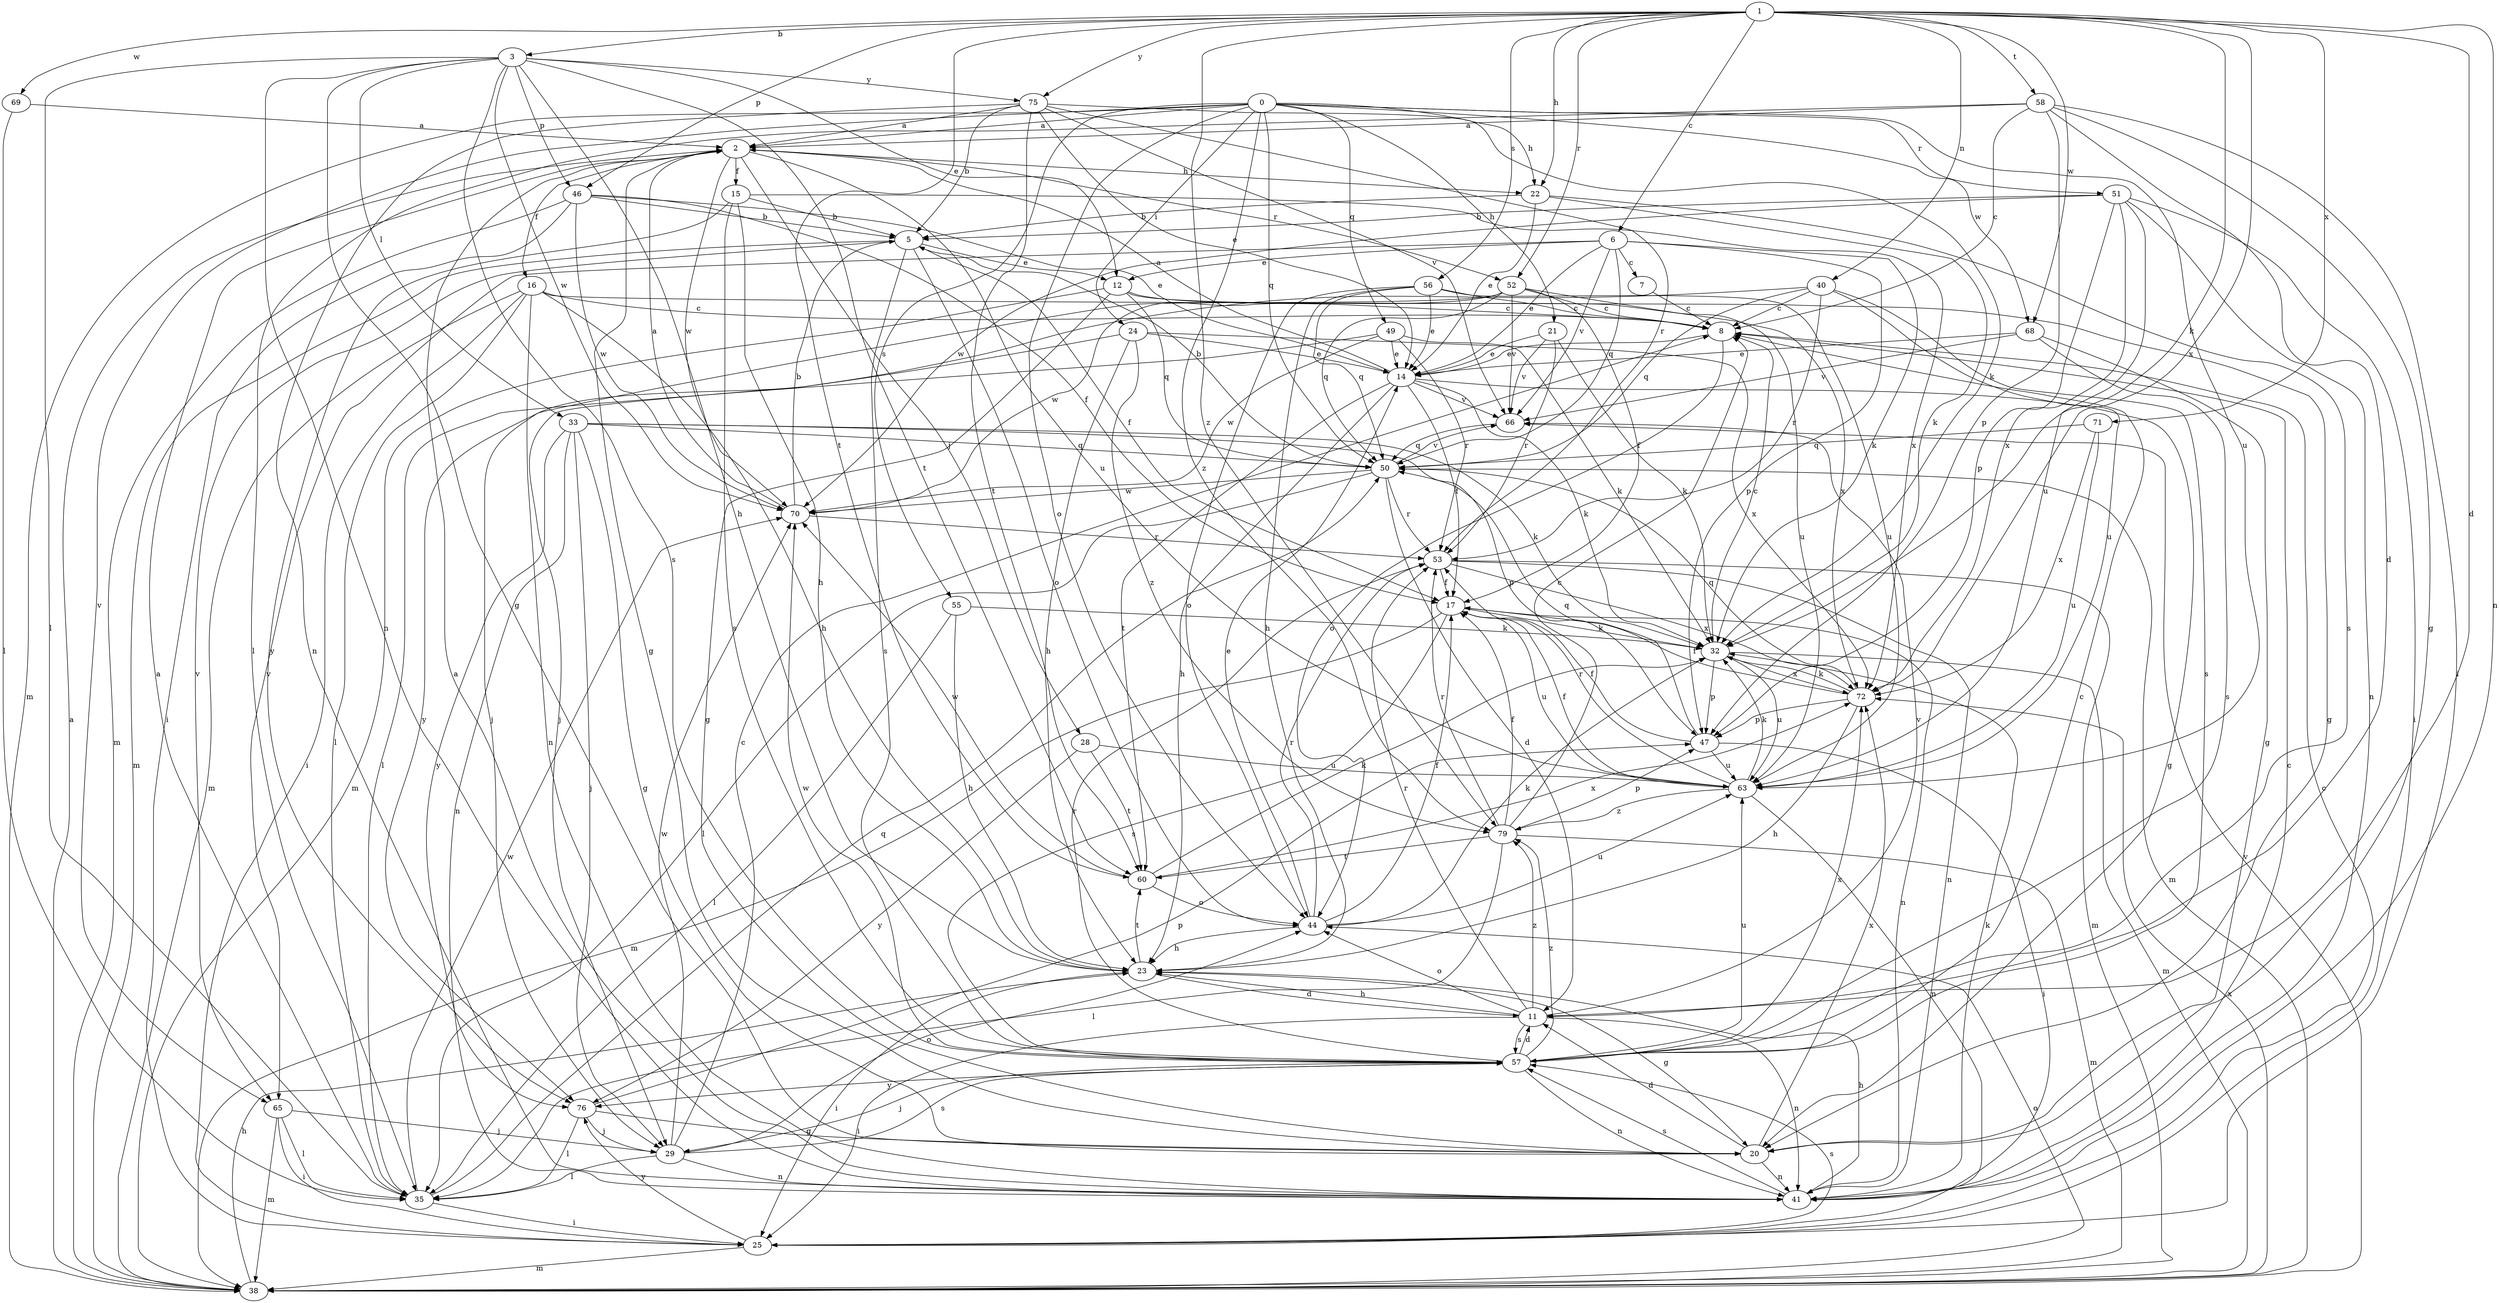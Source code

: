 strict digraph  {
0;
1;
2;
3;
5;
6;
7;
8;
11;
12;
14;
15;
16;
17;
20;
21;
22;
23;
24;
25;
28;
29;
32;
33;
35;
38;
40;
41;
44;
46;
47;
49;
50;
51;
52;
53;
55;
56;
57;
58;
60;
63;
65;
66;
68;
69;
70;
71;
72;
75;
76;
79;
0 -> 2  [label=a];
0 -> 21  [label=h];
0 -> 22  [label=h];
0 -> 24  [label=i];
0 -> 38  [label=m];
0 -> 44  [label=o];
0 -> 49  [label=q];
0 -> 50  [label=q];
0 -> 51  [label=r];
0 -> 55  [label=s];
0 -> 63  [label=u];
0 -> 65  [label=v];
0 -> 68  [label=w];
0 -> 79  [label=z];
1 -> 3  [label=b];
1 -> 6  [label=c];
1 -> 11  [label=d];
1 -> 22  [label=h];
1 -> 32  [label=k];
1 -> 40  [label=n];
1 -> 41  [label=n];
1 -> 46  [label=p];
1 -> 52  [label=r];
1 -> 56  [label=s];
1 -> 58  [label=t];
1 -> 60  [label=t];
1 -> 68  [label=w];
1 -> 69  [label=w];
1 -> 71  [label=x];
1 -> 72  [label=x];
1 -> 75  [label=y];
1 -> 79  [label=z];
2 -> 15  [label=f];
2 -> 16  [label=f];
2 -> 20  [label=g];
2 -> 22  [label=h];
2 -> 28  [label=j];
2 -> 52  [label=r];
2 -> 63  [label=u];
2 -> 70  [label=w];
3 -> 12  [label=e];
3 -> 20  [label=g];
3 -> 23  [label=h];
3 -> 33  [label=l];
3 -> 35  [label=l];
3 -> 41  [label=n];
3 -> 46  [label=p];
3 -> 57  [label=s];
3 -> 60  [label=t];
3 -> 70  [label=w];
3 -> 75  [label=y];
5 -> 12  [label=e];
5 -> 17  [label=f];
5 -> 38  [label=m];
5 -> 44  [label=o];
5 -> 57  [label=s];
5 -> 65  [label=v];
6 -> 7  [label=c];
6 -> 12  [label=e];
6 -> 14  [label=e];
6 -> 32  [label=k];
6 -> 47  [label=p];
6 -> 50  [label=q];
6 -> 65  [label=v];
6 -> 66  [label=v];
7 -> 8  [label=c];
8 -> 14  [label=e];
8 -> 44  [label=o];
11 -> 23  [label=h];
11 -> 25  [label=i];
11 -> 41  [label=n];
11 -> 44  [label=o];
11 -> 53  [label=r];
11 -> 57  [label=s];
11 -> 66  [label=v];
11 -> 79  [label=z];
12 -> 8  [label=c];
12 -> 20  [label=g];
12 -> 38  [label=m];
12 -> 50  [label=q];
12 -> 72  [label=x];
14 -> 2  [label=a];
14 -> 17  [label=f];
14 -> 20  [label=g];
14 -> 23  [label=h];
14 -> 32  [label=k];
14 -> 60  [label=t];
14 -> 66  [label=v];
15 -> 5  [label=b];
15 -> 23  [label=h];
15 -> 57  [label=s];
15 -> 72  [label=x];
15 -> 76  [label=y];
16 -> 8  [label=c];
16 -> 20  [label=g];
16 -> 23  [label=h];
16 -> 25  [label=i];
16 -> 35  [label=l];
16 -> 38  [label=m];
16 -> 41  [label=n];
17 -> 32  [label=k];
17 -> 38  [label=m];
17 -> 41  [label=n];
17 -> 57  [label=s];
17 -> 63  [label=u];
20 -> 11  [label=d];
20 -> 41  [label=n];
20 -> 72  [label=x];
21 -> 14  [label=e];
21 -> 32  [label=k];
21 -> 53  [label=r];
21 -> 66  [label=v];
22 -> 5  [label=b];
22 -> 14  [label=e];
22 -> 32  [label=k];
22 -> 57  [label=s];
23 -> 11  [label=d];
23 -> 20  [label=g];
23 -> 25  [label=i];
23 -> 60  [label=t];
24 -> 14  [label=e];
24 -> 23  [label=h];
24 -> 72  [label=x];
24 -> 76  [label=y];
24 -> 79  [label=z];
25 -> 8  [label=c];
25 -> 38  [label=m];
25 -> 57  [label=s];
25 -> 76  [label=y];
28 -> 60  [label=t];
28 -> 63  [label=u];
28 -> 76  [label=y];
29 -> 8  [label=c];
29 -> 35  [label=l];
29 -> 41  [label=n];
29 -> 44  [label=o];
29 -> 57  [label=s];
29 -> 70  [label=w];
32 -> 8  [label=c];
32 -> 38  [label=m];
32 -> 47  [label=p];
32 -> 63  [label=u];
32 -> 72  [label=x];
33 -> 20  [label=g];
33 -> 29  [label=j];
33 -> 32  [label=k];
33 -> 41  [label=n];
33 -> 47  [label=p];
33 -> 50  [label=q];
33 -> 76  [label=y];
35 -> 2  [label=a];
35 -> 25  [label=i];
35 -> 50  [label=q];
35 -> 70  [label=w];
38 -> 2  [label=a];
38 -> 23  [label=h];
38 -> 44  [label=o];
38 -> 66  [label=v];
38 -> 72  [label=x];
40 -> 8  [label=c];
40 -> 29  [label=j];
40 -> 50  [label=q];
40 -> 53  [label=r];
40 -> 57  [label=s];
40 -> 63  [label=u];
41 -> 2  [label=a];
41 -> 8  [label=c];
41 -> 23  [label=h];
41 -> 32  [label=k];
41 -> 57  [label=s];
44 -> 14  [label=e];
44 -> 17  [label=f];
44 -> 23  [label=h];
44 -> 32  [label=k];
44 -> 53  [label=r];
44 -> 63  [label=u];
46 -> 5  [label=b];
46 -> 14  [label=e];
46 -> 17  [label=f];
46 -> 25  [label=i];
46 -> 38  [label=m];
46 -> 70  [label=w];
47 -> 17  [label=f];
47 -> 25  [label=i];
47 -> 50  [label=q];
47 -> 63  [label=u];
49 -> 14  [label=e];
49 -> 32  [label=k];
49 -> 35  [label=l];
49 -> 53  [label=r];
49 -> 70  [label=w];
50 -> 5  [label=b];
50 -> 11  [label=d];
50 -> 35  [label=l];
50 -> 38  [label=m];
50 -> 53  [label=r];
50 -> 66  [label=v];
50 -> 70  [label=w];
51 -> 5  [label=b];
51 -> 25  [label=i];
51 -> 41  [label=n];
51 -> 47  [label=p];
51 -> 63  [label=u];
51 -> 70  [label=w];
51 -> 72  [label=x];
52 -> 8  [label=c];
52 -> 17  [label=f];
52 -> 29  [label=j];
52 -> 50  [label=q];
52 -> 63  [label=u];
52 -> 66  [label=v];
52 -> 70  [label=w];
53 -> 17  [label=f];
53 -> 38  [label=m];
53 -> 41  [label=n];
53 -> 72  [label=x];
55 -> 23  [label=h];
55 -> 32  [label=k];
55 -> 35  [label=l];
56 -> 8  [label=c];
56 -> 14  [label=e];
56 -> 23  [label=h];
56 -> 44  [label=o];
56 -> 50  [label=q];
56 -> 63  [label=u];
57 -> 8  [label=c];
57 -> 11  [label=d];
57 -> 29  [label=j];
57 -> 41  [label=n];
57 -> 53  [label=r];
57 -> 63  [label=u];
57 -> 70  [label=w];
57 -> 72  [label=x];
57 -> 76  [label=y];
57 -> 79  [label=z];
58 -> 2  [label=a];
58 -> 8  [label=c];
58 -> 11  [label=d];
58 -> 20  [label=g];
58 -> 25  [label=i];
58 -> 35  [label=l];
58 -> 47  [label=p];
60 -> 32  [label=k];
60 -> 44  [label=o];
60 -> 70  [label=w];
60 -> 72  [label=x];
63 -> 17  [label=f];
63 -> 32  [label=k];
63 -> 41  [label=n];
63 -> 53  [label=r];
63 -> 79  [label=z];
65 -> 25  [label=i];
65 -> 29  [label=j];
65 -> 35  [label=l];
65 -> 38  [label=m];
66 -> 50  [label=q];
68 -> 14  [label=e];
68 -> 20  [label=g];
68 -> 57  [label=s];
68 -> 66  [label=v];
69 -> 2  [label=a];
69 -> 35  [label=l];
70 -> 2  [label=a];
70 -> 5  [label=b];
70 -> 53  [label=r];
71 -> 50  [label=q];
71 -> 63  [label=u];
71 -> 72  [label=x];
72 -> 17  [label=f];
72 -> 23  [label=h];
72 -> 32  [label=k];
72 -> 47  [label=p];
72 -> 50  [label=q];
75 -> 2  [label=a];
75 -> 5  [label=b];
75 -> 14  [label=e];
75 -> 32  [label=k];
75 -> 41  [label=n];
75 -> 53  [label=r];
75 -> 60  [label=t];
75 -> 66  [label=v];
76 -> 20  [label=g];
76 -> 29  [label=j];
76 -> 35  [label=l];
76 -> 47  [label=p];
79 -> 8  [label=c];
79 -> 17  [label=f];
79 -> 35  [label=l];
79 -> 38  [label=m];
79 -> 47  [label=p];
79 -> 53  [label=r];
79 -> 60  [label=t];
}
